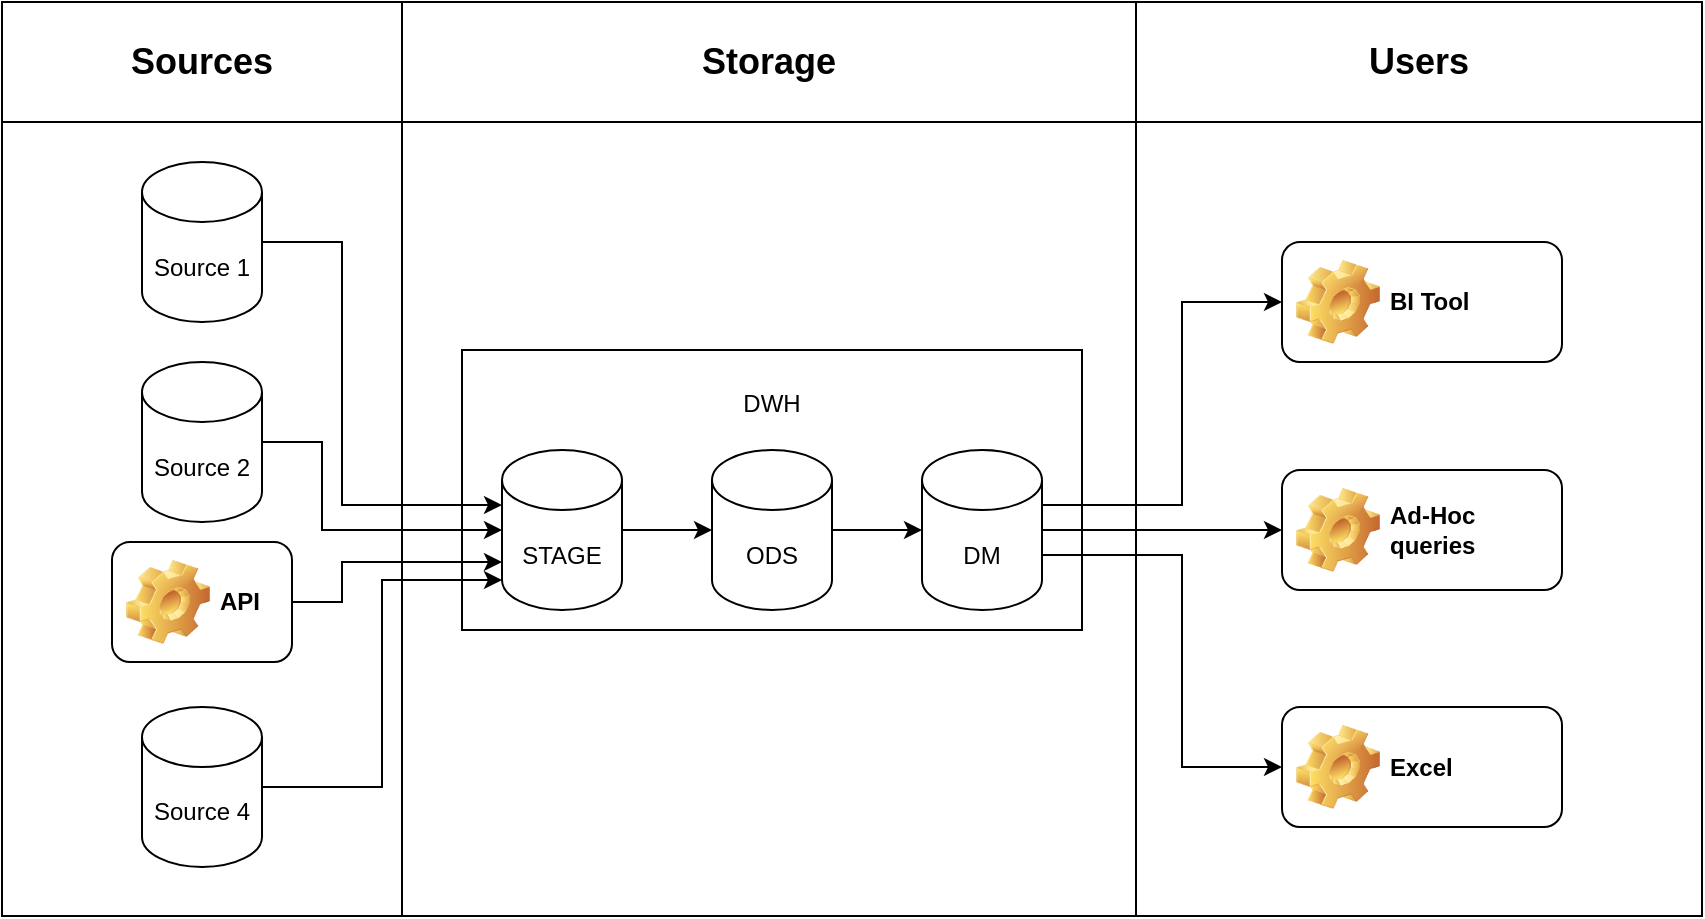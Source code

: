 <mxfile version="15.8.4" type="device"><diagram id="kc98bgB70Qsutuj4reI8" name="Page-1"><mxGraphModel dx="946" dy="672" grid="1" gridSize="10" guides="1" tooltips="1" connect="1" arrows="1" fold="1" page="1" pageScale="1" pageWidth="1169" pageHeight="827" math="0" shadow="0"><root><mxCell id="0"/><mxCell id="1" parent="0"/><mxCell id="ZCOa1y4InNpwEUeABKrV-18" value="" style="shape=table;html=1;whiteSpace=wrap;startSize=0;container=1;collapsible=0;childLayout=tableLayout;" vertex="1" parent="1"><mxGeometry x="210" y="100" width="850" height="457" as="geometry"/></mxCell><mxCell id="ZCOa1y4InNpwEUeABKrV-19" value="" style="shape=partialRectangle;html=1;whiteSpace=wrap;collapsible=0;dropTarget=0;pointerEvents=0;fillColor=none;top=0;left=0;bottom=0;right=0;points=[[0,0.5],[1,0.5]];portConstraint=eastwest;" vertex="1" parent="ZCOa1y4InNpwEUeABKrV-18"><mxGeometry width="850" height="60" as="geometry"/></mxCell><mxCell id="ZCOa1y4InNpwEUeABKrV-20" value="&lt;b&gt;&lt;font style=&quot;font-size: 18px&quot;&gt;Sources&lt;/font&gt;&lt;/b&gt;" style="shape=partialRectangle;html=1;whiteSpace=wrap;connectable=0;fillColor=none;top=0;left=0;bottom=0;right=0;overflow=hidden;pointerEvents=1;" vertex="1" parent="ZCOa1y4InNpwEUeABKrV-19"><mxGeometry width="200" height="60" as="geometry"><mxRectangle width="200" height="60" as="alternateBounds"/></mxGeometry></mxCell><mxCell id="ZCOa1y4InNpwEUeABKrV-21" value="&lt;font style=&quot;font-size: 18px&quot;&gt;&lt;b&gt;Storage&lt;/b&gt;&lt;/font&gt;" style="shape=partialRectangle;html=1;whiteSpace=wrap;connectable=0;fillColor=none;top=0;left=0;bottom=0;right=0;overflow=hidden;pointerEvents=1;" vertex="1" parent="ZCOa1y4InNpwEUeABKrV-19"><mxGeometry x="200" width="367" height="60" as="geometry"><mxRectangle width="367" height="60" as="alternateBounds"/></mxGeometry></mxCell><mxCell id="ZCOa1y4InNpwEUeABKrV-22" value="&lt;b&gt;&lt;font style=&quot;font-size: 18px&quot;&gt;Users&lt;/font&gt;&lt;/b&gt;" style="shape=partialRectangle;html=1;whiteSpace=wrap;connectable=0;fillColor=none;top=0;left=0;bottom=0;right=0;overflow=hidden;pointerEvents=1;" vertex="1" parent="ZCOa1y4InNpwEUeABKrV-19"><mxGeometry x="567" width="283" height="60" as="geometry"><mxRectangle width="283" height="60" as="alternateBounds"/></mxGeometry></mxCell><mxCell id="ZCOa1y4InNpwEUeABKrV-27" value="" style="shape=partialRectangle;html=1;whiteSpace=wrap;collapsible=0;dropTarget=0;pointerEvents=0;fillColor=none;top=0;left=0;bottom=0;right=0;points=[[0,0.5],[1,0.5]];portConstraint=eastwest;" vertex="1" parent="ZCOa1y4InNpwEUeABKrV-18"><mxGeometry y="60" width="850" height="397" as="geometry"/></mxCell><mxCell id="ZCOa1y4InNpwEUeABKrV-28" value="" style="shape=partialRectangle;html=1;whiteSpace=wrap;connectable=0;fillColor=none;top=0;left=0;bottom=0;right=0;overflow=hidden;pointerEvents=1;" vertex="1" parent="ZCOa1y4InNpwEUeABKrV-27"><mxGeometry width="200" height="397" as="geometry"><mxRectangle width="200" height="397" as="alternateBounds"/></mxGeometry></mxCell><mxCell id="ZCOa1y4InNpwEUeABKrV-29" value="" style="shape=partialRectangle;html=1;whiteSpace=wrap;connectable=0;fillColor=none;top=0;left=0;bottom=0;right=0;overflow=hidden;pointerEvents=1;" vertex="1" parent="ZCOa1y4InNpwEUeABKrV-27"><mxGeometry x="200" width="367" height="397" as="geometry"><mxRectangle width="367" height="397" as="alternateBounds"/></mxGeometry></mxCell><mxCell id="ZCOa1y4InNpwEUeABKrV-30" value="" style="shape=partialRectangle;html=1;whiteSpace=wrap;connectable=0;fillColor=none;top=0;left=0;bottom=0;right=0;overflow=hidden;pointerEvents=1;" vertex="1" parent="ZCOa1y4InNpwEUeABKrV-27"><mxGeometry x="567" width="283" height="397" as="geometry"><mxRectangle width="283" height="397" as="alternateBounds"/></mxGeometry></mxCell><mxCell id="ZCOa1y4InNpwEUeABKrV-11" value="BI Tool" style="label;whiteSpace=wrap;html=1;image=img/clipart/Gear_128x128.png" vertex="1" parent="1"><mxGeometry x="850" y="220" width="140" height="60" as="geometry"/></mxCell><mxCell id="ZCOa1y4InNpwEUeABKrV-12" value="Ad-Hoc queries" style="label;whiteSpace=wrap;html=1;image=img/clipart/Gear_128x128.png" vertex="1" parent="1"><mxGeometry x="850" y="334" width="140" height="60" as="geometry"/></mxCell><mxCell id="ZCOa1y4InNpwEUeABKrV-13" value="Excel" style="label;whiteSpace=wrap;html=1;image=img/clipart/Gear_128x128.png" vertex="1" parent="1"><mxGeometry x="850" y="452.5" width="140" height="60" as="geometry"/></mxCell><mxCell id="ZCOa1y4InNpwEUeABKrV-15" value="Source 1" style="shape=cylinder3;whiteSpace=wrap;html=1;boundedLbl=1;backgroundOutline=1;size=15;" vertex="1" parent="1"><mxGeometry x="280" y="180" width="60" height="80" as="geometry"/></mxCell><mxCell id="ZCOa1y4InNpwEUeABKrV-16" value="Source 2" style="shape=cylinder3;whiteSpace=wrap;html=1;boundedLbl=1;backgroundOutline=1;size=15;" vertex="1" parent="1"><mxGeometry x="280" y="280" width="60" height="80" as="geometry"/></mxCell><mxCell id="ZCOa1y4InNpwEUeABKrV-36" value="" style="group" vertex="1" connectable="0" parent="1"><mxGeometry x="440" y="274" width="310" height="140" as="geometry"/></mxCell><mxCell id="ZCOa1y4InNpwEUeABKrV-10" value="DWH&lt;br&gt;&lt;br&gt;&lt;br&gt;&lt;br&gt;&lt;br&gt;&lt;br&gt;&lt;br&gt;" style="rounded=0;whiteSpace=wrap;html=1;" vertex="1" parent="ZCOa1y4InNpwEUeABKrV-36"><mxGeometry width="310" height="140" as="geometry"/></mxCell><mxCell id="ZCOa1y4InNpwEUeABKrV-1" value="STAGE" style="shape=cylinder3;whiteSpace=wrap;html=1;boundedLbl=1;backgroundOutline=1;size=15;" vertex="1" parent="ZCOa1y4InNpwEUeABKrV-36"><mxGeometry x="20" y="50" width="60" height="80" as="geometry"/></mxCell><mxCell id="ZCOa1y4InNpwEUeABKrV-2" value="ODS" style="shape=cylinder3;whiteSpace=wrap;html=1;boundedLbl=1;backgroundOutline=1;size=15;" vertex="1" parent="ZCOa1y4InNpwEUeABKrV-36"><mxGeometry x="125" y="50" width="60" height="80" as="geometry"/></mxCell><mxCell id="ZCOa1y4InNpwEUeABKrV-4" style="edgeStyle=orthogonalEdgeStyle;rounded=0;orthogonalLoop=1;jettySize=auto;html=1;exitX=1;exitY=0.5;exitDx=0;exitDy=0;exitPerimeter=0;entryX=0;entryY=0.5;entryDx=0;entryDy=0;entryPerimeter=0;" edge="1" parent="ZCOa1y4InNpwEUeABKrV-36" source="ZCOa1y4InNpwEUeABKrV-1" target="ZCOa1y4InNpwEUeABKrV-2"><mxGeometry relative="1" as="geometry"/></mxCell><mxCell id="ZCOa1y4InNpwEUeABKrV-3" value="DM" style="shape=cylinder3;whiteSpace=wrap;html=1;boundedLbl=1;backgroundOutline=1;size=15;" vertex="1" parent="ZCOa1y4InNpwEUeABKrV-36"><mxGeometry x="230" y="50" width="60" height="80" as="geometry"/></mxCell><mxCell id="ZCOa1y4InNpwEUeABKrV-5" style="edgeStyle=orthogonalEdgeStyle;rounded=0;orthogonalLoop=1;jettySize=auto;html=1;exitX=1;exitY=0.5;exitDx=0;exitDy=0;exitPerimeter=0;entryX=0;entryY=0.5;entryDx=0;entryDy=0;entryPerimeter=0;" edge="1" parent="ZCOa1y4InNpwEUeABKrV-36" source="ZCOa1y4InNpwEUeABKrV-2" target="ZCOa1y4InNpwEUeABKrV-3"><mxGeometry relative="1" as="geometry"/></mxCell><mxCell id="ZCOa1y4InNpwEUeABKrV-37" value="API" style="label;whiteSpace=wrap;html=1;image=img/clipart/Gear_128x128.png" vertex="1" parent="1"><mxGeometry x="265" y="370" width="90" height="60" as="geometry"/></mxCell><mxCell id="ZCOa1y4InNpwEUeABKrV-38" value="" style="edgeStyle=elbowEdgeStyle;elbow=horizontal;endArrow=classic;html=1;rounded=0;fontSize=18;exitX=1;exitY=0.5;exitDx=0;exitDy=0;" edge="1" parent="1" source="ZCOa1y4InNpwEUeABKrV-37"><mxGeometry width="50" height="50" relative="1" as="geometry"><mxPoint x="660" y="430" as="sourcePoint"/><mxPoint x="460" y="380" as="targetPoint"/><Array as="points"><mxPoint x="380" y="360"/></Array></mxGeometry></mxCell><mxCell id="ZCOa1y4InNpwEUeABKrV-40" value="" style="edgeStyle=elbowEdgeStyle;elbow=horizontal;endArrow=classic;html=1;rounded=0;fontSize=18;exitX=1;exitY=0.5;exitDx=0;exitDy=0;entryX=0;entryY=0;entryDx=0;entryDy=27.5;entryPerimeter=0;exitPerimeter=0;" edge="1" parent="1" source="ZCOa1y4InNpwEUeABKrV-15" target="ZCOa1y4InNpwEUeABKrV-1"><mxGeometry width="50" height="50" relative="1" as="geometry"><mxPoint x="365" y="440" as="sourcePoint"/><mxPoint x="470" y="355" as="targetPoint"/><Array as="points"><mxPoint x="380" y="290"/></Array></mxGeometry></mxCell><mxCell id="ZCOa1y4InNpwEUeABKrV-42" value="Source 4" style="shape=cylinder3;whiteSpace=wrap;html=1;boundedLbl=1;backgroundOutline=1;size=15;" vertex="1" parent="1"><mxGeometry x="280" y="452.5" width="60" height="80" as="geometry"/></mxCell><mxCell id="ZCOa1y4InNpwEUeABKrV-43" value="" style="edgeStyle=elbowEdgeStyle;elbow=horizontal;endArrow=classic;html=1;rounded=0;fontSize=18;exitX=1;exitY=0.5;exitDx=0;exitDy=0;entryX=0;entryY=1;entryDx=0;entryDy=-15;entryPerimeter=0;exitPerimeter=0;" edge="1" parent="1" source="ZCOa1y4InNpwEUeABKrV-42" target="ZCOa1y4InNpwEUeABKrV-1"><mxGeometry width="50" height="50" relative="1" as="geometry"><mxPoint x="365" y="712.5" as="sourcePoint"/><mxPoint x="460" y="580" as="targetPoint"/><Array as="points"><mxPoint x="400" y="345"/></Array></mxGeometry></mxCell><mxCell id="ZCOa1y4InNpwEUeABKrV-44" value="" style="edgeStyle=elbowEdgeStyle;elbow=horizontal;endArrow=classic;html=1;rounded=0;fontSize=18;exitX=1;exitY=0;exitDx=0;exitDy=27.5;entryX=0;entryY=0.5;entryDx=0;entryDy=0;exitPerimeter=0;" edge="1" parent="1" source="ZCOa1y4InNpwEUeABKrV-3" target="ZCOa1y4InNpwEUeABKrV-11"><mxGeometry width="50" height="50" relative="1" as="geometry"><mxPoint x="720" y="457.5" as="sourcePoint"/><mxPoint x="840" y="310" as="targetPoint"/><Array as="points"><mxPoint x="800" y="270"/></Array></mxGeometry></mxCell><mxCell id="ZCOa1y4InNpwEUeABKrV-45" value="" style="edgeStyle=elbowEdgeStyle;elbow=horizontal;endArrow=classic;html=1;rounded=0;fontSize=18;exitX=1;exitY=0.5;exitDx=0;exitDy=0;entryX=0;entryY=0.5;entryDx=0;entryDy=0;exitPerimeter=0;" edge="1" parent="1" source="ZCOa1y4InNpwEUeABKrV-3" target="ZCOa1y4InNpwEUeABKrV-12"><mxGeometry width="50" height="50" relative="1" as="geometry"><mxPoint x="740" y="317.5" as="sourcePoint"/><mxPoint x="850" y="230" as="targetPoint"/><Array as="points"><mxPoint x="790" y="380"/></Array></mxGeometry></mxCell><mxCell id="ZCOa1y4InNpwEUeABKrV-46" value="" style="edgeStyle=elbowEdgeStyle;elbow=horizontal;endArrow=classic;html=1;rounded=0;fontSize=18;exitX=1;exitY=0.5;exitDx=0;exitDy=0;exitPerimeter=0;entryX=0;entryY=0.5;entryDx=0;entryDy=0;entryPerimeter=0;" edge="1" parent="1" source="ZCOa1y4InNpwEUeABKrV-16" target="ZCOa1y4InNpwEUeABKrV-1"><mxGeometry width="50" height="50" relative="1" as="geometry"><mxPoint x="660" y="430" as="sourcePoint"/><mxPoint x="710" y="380" as="targetPoint"/><Array as="points"><mxPoint x="370" y="350"/></Array></mxGeometry></mxCell><mxCell id="ZCOa1y4InNpwEUeABKrV-47" value="" style="edgeStyle=elbowEdgeStyle;elbow=horizontal;endArrow=classic;html=1;rounded=0;fontSize=18;exitX=1;exitY=0;exitDx=0;exitDy=52.5;exitPerimeter=0;" edge="1" parent="1" source="ZCOa1y4InNpwEUeABKrV-3" target="ZCOa1y4InNpwEUeABKrV-13"><mxGeometry width="50" height="50" relative="1" as="geometry"><mxPoint x="660" y="430" as="sourcePoint"/><mxPoint x="710" y="380" as="targetPoint"/><Array as="points"><mxPoint x="800" y="430"/></Array></mxGeometry></mxCell></root></mxGraphModel></diagram></mxfile>
